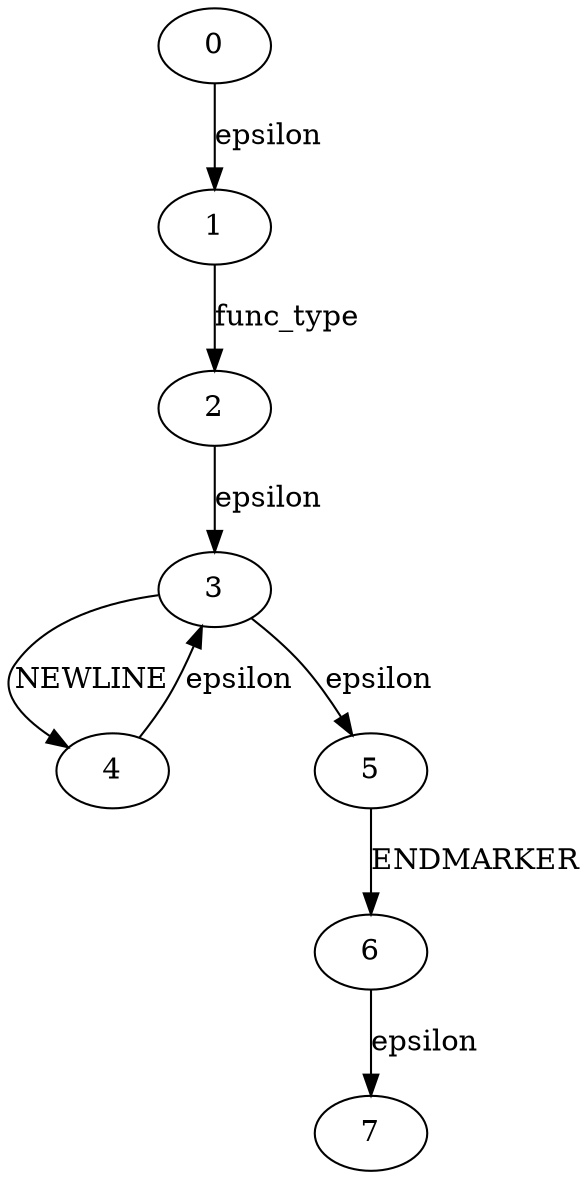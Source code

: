 
digraph func_type_input {
  0->1[label=epsilon]
  1->2[label=func_type]
  2->3[label=epsilon]
  3->4[label=NEWLINE]
  4->3[label=epsilon]
  3->5[label=epsilon]
  5->6[label=ENDMARKER]
  6->7[label=epsilon]
}
